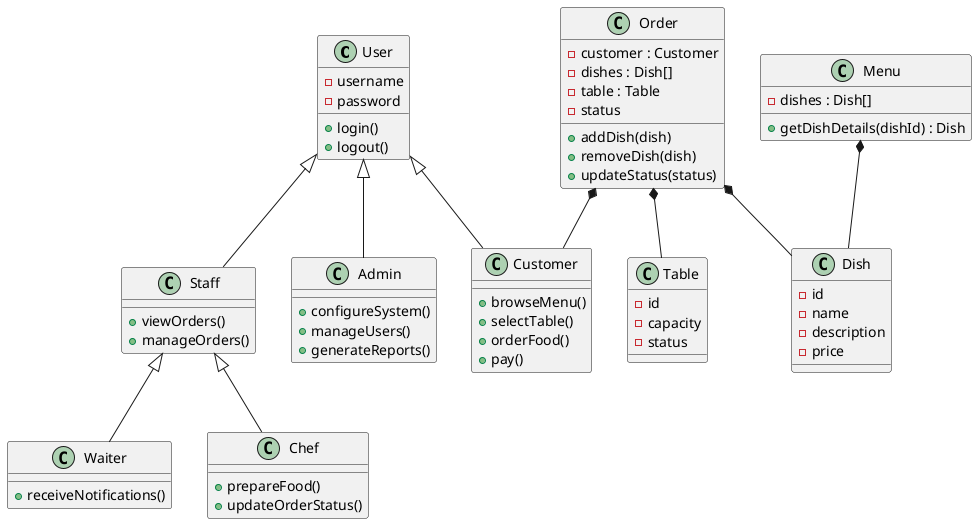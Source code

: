 @startuml
class User {
    - username
    - password
    + login()
    + logout()
}

class Customer extends User {
    + browseMenu()
    + selectTable()
    + orderFood()
    + pay()
}

class Staff extends User {
    + viewOrders()
    + manageOrders()
}

class Waiter extends Staff {
    + receiveNotifications()
}

class Chef extends Staff {
    + prepareFood()
    + updateOrderStatus()
}

class Admin extends User {
    + configureSystem()
    + manageUsers()
    + generateReports()
}

class Menu {
    - dishes : Dish[]
    + getDishDetails(dishId) : Dish
}

class Dish {
    - id
    - name
    - description
    - price
}

class Order {
    - customer : Customer
    - dishes : Dish[]
    - table : Table
    - status
    + addDish(dish)
    + removeDish(dish)
    + updateStatus(status)
}

class Table {
    - id
    - capacity
    - status
}



Order *-- Customer
Order *-- Dish
Order *-- Table
Menu *-- Dish
@enduml